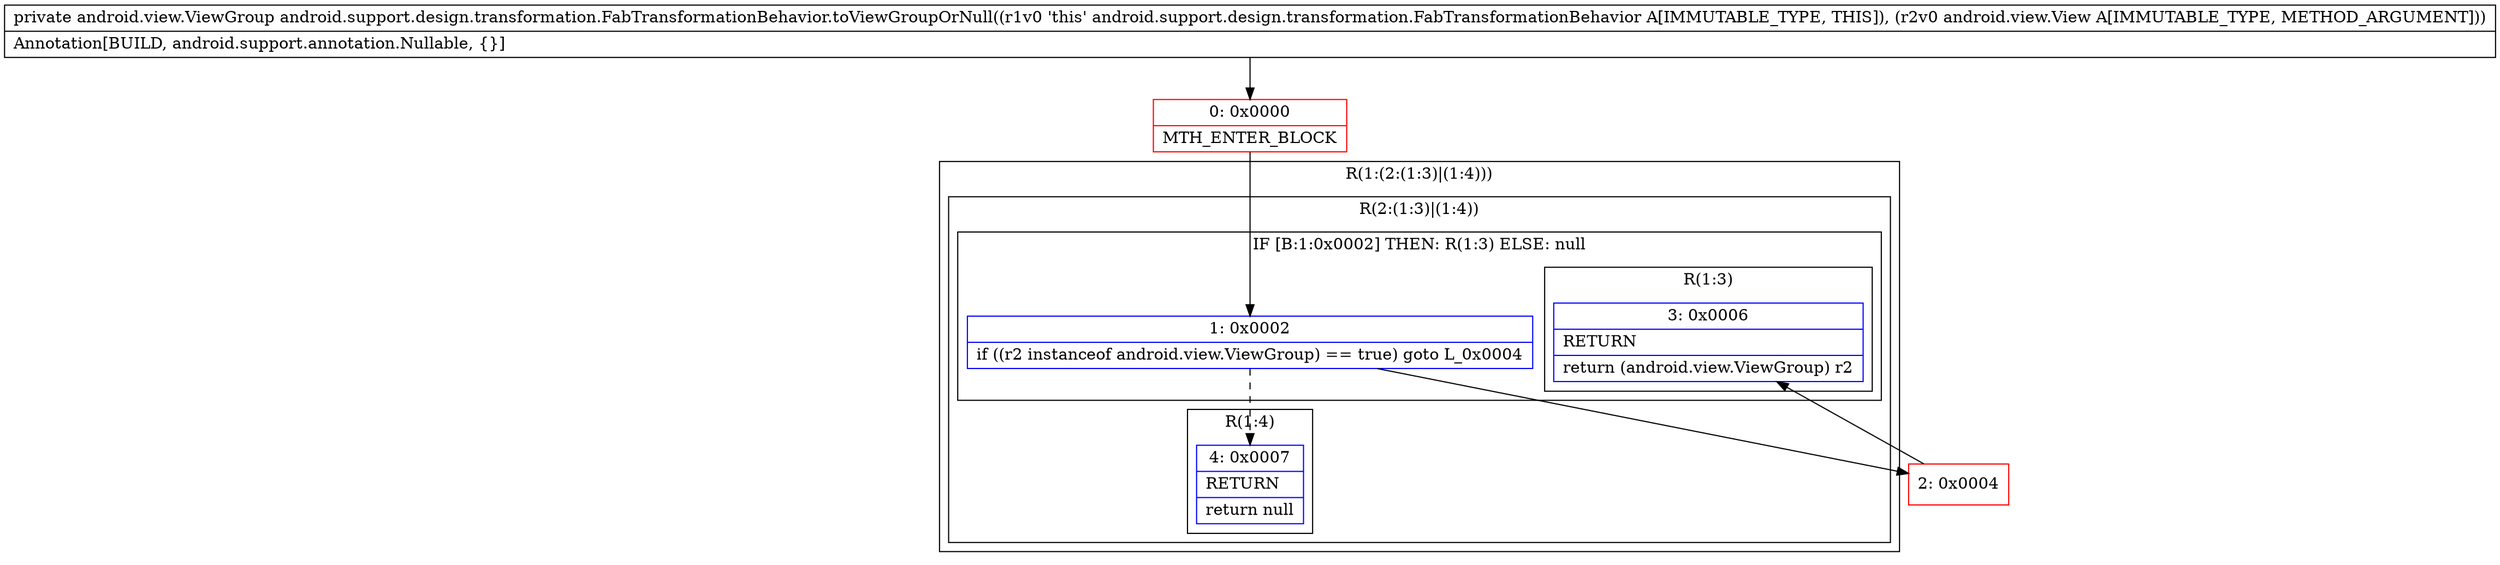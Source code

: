 digraph "CFG forandroid.support.design.transformation.FabTransformationBehavior.toViewGroupOrNull(Landroid\/view\/View;)Landroid\/view\/ViewGroup;" {
subgraph cluster_Region_742462949 {
label = "R(1:(2:(1:3)|(1:4)))";
node [shape=record,color=blue];
subgraph cluster_Region_1532861075 {
label = "R(2:(1:3)|(1:4))";
node [shape=record,color=blue];
subgraph cluster_IfRegion_74792556 {
label = "IF [B:1:0x0002] THEN: R(1:3) ELSE: null";
node [shape=record,color=blue];
Node_1 [shape=record,label="{1\:\ 0x0002|if ((r2 instanceof android.view.ViewGroup) == true) goto L_0x0004\l}"];
subgraph cluster_Region_1412435582 {
label = "R(1:3)";
node [shape=record,color=blue];
Node_3 [shape=record,label="{3\:\ 0x0006|RETURN\l|return (android.view.ViewGroup) r2\l}"];
}
}
subgraph cluster_Region_1887098656 {
label = "R(1:4)";
node [shape=record,color=blue];
Node_4 [shape=record,label="{4\:\ 0x0007|RETURN\l|return null\l}"];
}
}
}
Node_0 [shape=record,color=red,label="{0\:\ 0x0000|MTH_ENTER_BLOCK\l}"];
Node_2 [shape=record,color=red,label="{2\:\ 0x0004}"];
MethodNode[shape=record,label="{private android.view.ViewGroup android.support.design.transformation.FabTransformationBehavior.toViewGroupOrNull((r1v0 'this' android.support.design.transformation.FabTransformationBehavior A[IMMUTABLE_TYPE, THIS]), (r2v0 android.view.View A[IMMUTABLE_TYPE, METHOD_ARGUMENT]))  | Annotation[BUILD, android.support.annotation.Nullable, \{\}]\l}"];
MethodNode -> Node_0;
Node_1 -> Node_2;
Node_1 -> Node_4[style=dashed];
Node_0 -> Node_1;
Node_2 -> Node_3;
}


